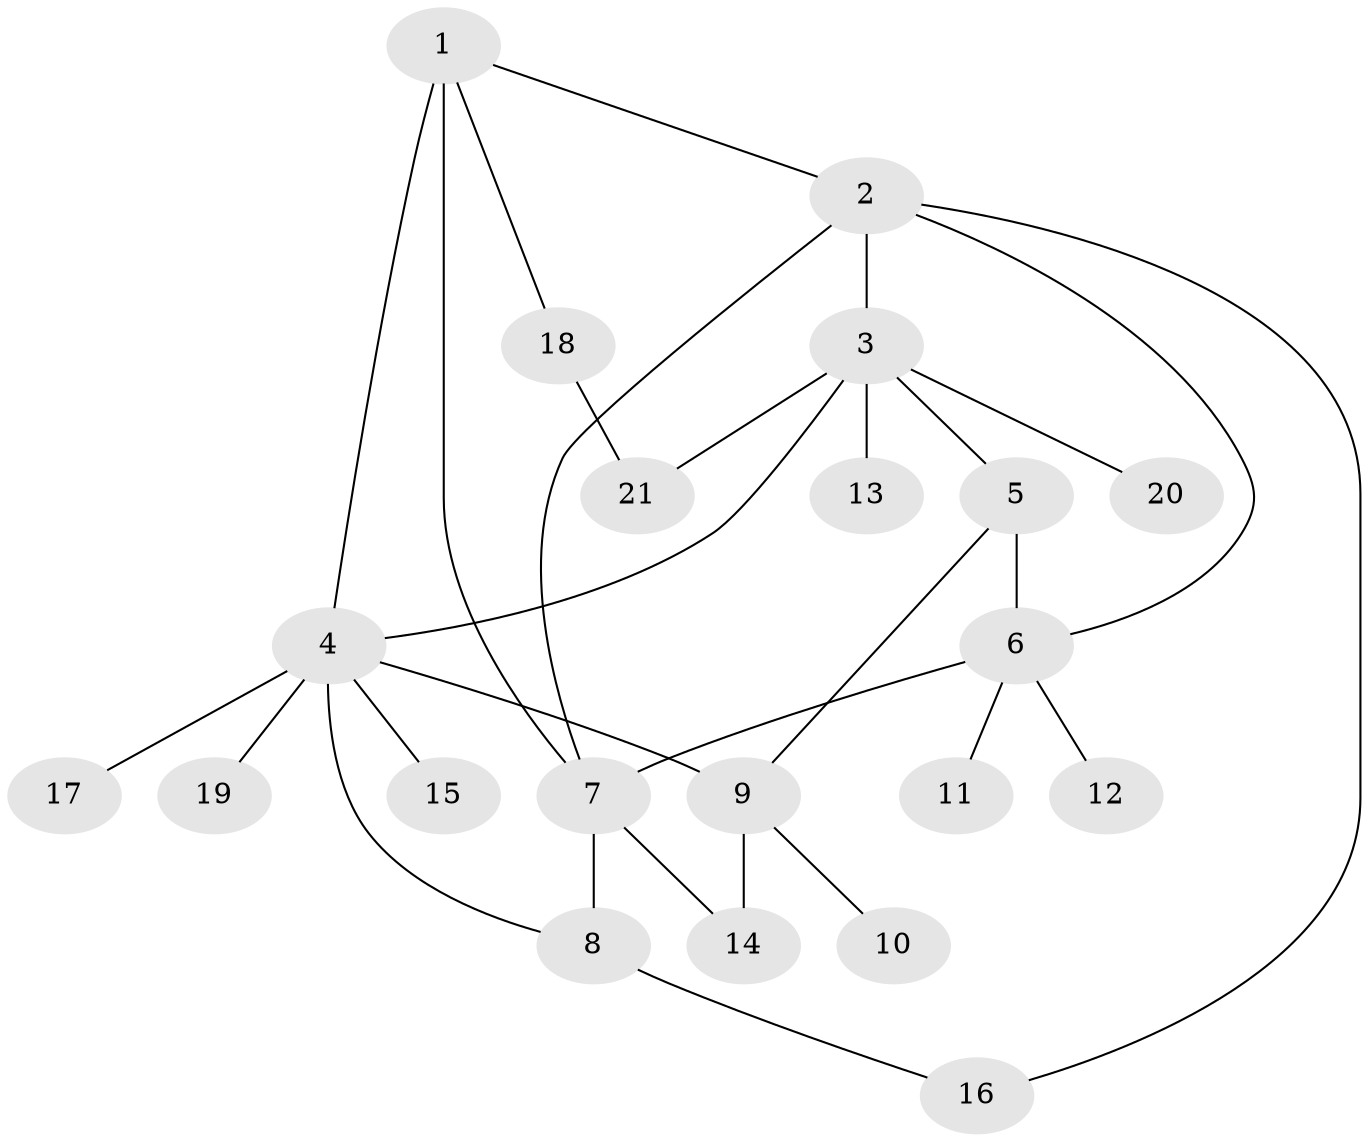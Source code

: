 // original degree distribution, {6: 0.07692307692307693, 7: 0.038461538461538464, 5: 0.019230769230769232, 4: 0.057692307692307696, 10: 0.019230769230769232, 3: 0.11538461538461539, 1: 0.5192307692307693, 2: 0.15384615384615385}
// Generated by graph-tools (version 1.1) at 2025/52/03/04/25 22:52:32]
// undirected, 21 vertices, 29 edges
graph export_dot {
  node [color=gray90,style=filled];
  1;
  2;
  3;
  4;
  5;
  6;
  7;
  8;
  9;
  10;
  11;
  12;
  13;
  14;
  15;
  16;
  17;
  18;
  19;
  20;
  21;
  1 -- 2 [weight=1.0];
  1 -- 4 [weight=1.0];
  1 -- 7 [weight=2.0];
  1 -- 18 [weight=1.0];
  2 -- 3 [weight=1.0];
  2 -- 6 [weight=1.0];
  2 -- 7 [weight=1.0];
  2 -- 16 [weight=1.0];
  3 -- 4 [weight=1.0];
  3 -- 5 [weight=1.0];
  3 -- 13 [weight=1.0];
  3 -- 20 [weight=1.0];
  3 -- 21 [weight=1.0];
  4 -- 8 [weight=2.0];
  4 -- 9 [weight=1.0];
  4 -- 15 [weight=1.0];
  4 -- 17 [weight=1.0];
  4 -- 19 [weight=1.0];
  5 -- 6 [weight=1.0];
  5 -- 9 [weight=1.0];
  6 -- 7 [weight=1.0];
  6 -- 11 [weight=1.0];
  6 -- 12 [weight=1.0];
  7 -- 8 [weight=6.0];
  7 -- 14 [weight=1.0];
  8 -- 16 [weight=1.0];
  9 -- 10 [weight=1.0];
  9 -- 14 [weight=2.0];
  18 -- 21 [weight=1.0];
}
